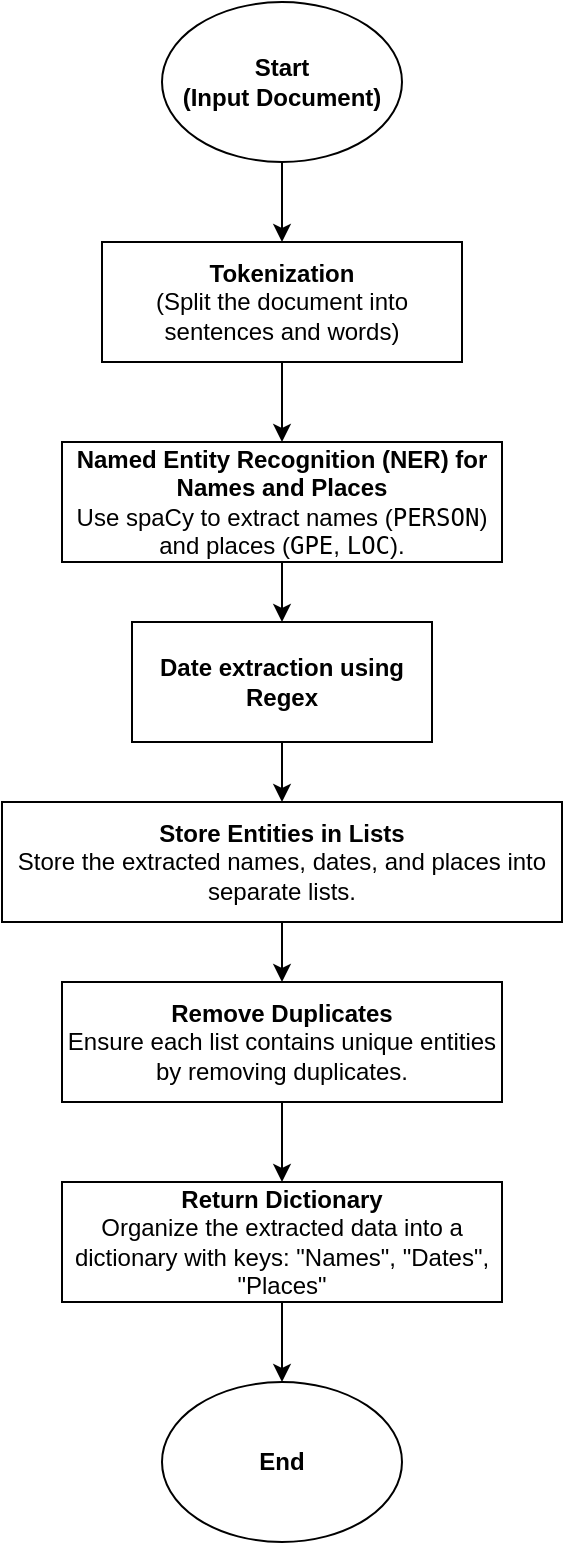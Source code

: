 <mxfile version="24.7.7">
  <diagram name="Page-1" id="Agj-WzSo00h-UkhBlXKr">
    <mxGraphModel dx="1050" dy="529" grid="1" gridSize="10" guides="1" tooltips="1" connect="1" arrows="1" fold="1" page="1" pageScale="1" pageWidth="850" pageHeight="1100" math="0" shadow="0">
      <root>
        <mxCell id="0" />
        <mxCell id="1" parent="0" />
        <mxCell id="Hnmb3VRct1zpT710P046-3" style="edgeStyle=orthogonalEdgeStyle;rounded=0;orthogonalLoop=1;jettySize=auto;html=1;exitX=0.5;exitY=1;exitDx=0;exitDy=0;entryX=0.5;entryY=0;entryDx=0;entryDy=0;" edge="1" parent="1" source="Hnmb3VRct1zpT710P046-1" target="Hnmb3VRct1zpT710P046-2">
          <mxGeometry relative="1" as="geometry" />
        </mxCell>
        <mxCell id="Hnmb3VRct1zpT710P046-1" value="&lt;b&gt;Start&lt;br&gt;(Input Document)&lt;/b&gt;" style="ellipse;whiteSpace=wrap;html=1;" vertex="1" parent="1">
          <mxGeometry x="350" y="40" width="120" height="80" as="geometry" />
        </mxCell>
        <mxCell id="Hnmb3VRct1zpT710P046-5" style="edgeStyle=orthogonalEdgeStyle;rounded=0;orthogonalLoop=1;jettySize=auto;html=1;exitX=0.5;exitY=1;exitDx=0;exitDy=0;entryX=0.5;entryY=0;entryDx=0;entryDy=0;" edge="1" parent="1" source="Hnmb3VRct1zpT710P046-2" target="Hnmb3VRct1zpT710P046-4">
          <mxGeometry relative="1" as="geometry" />
        </mxCell>
        <mxCell id="Hnmb3VRct1zpT710P046-2" value="&lt;b&gt;Tokenization&lt;/b&gt;&lt;br&gt;(Split the document into sentences and words)" style="rounded=0;whiteSpace=wrap;html=1;" vertex="1" parent="1">
          <mxGeometry x="320" y="160" width="180" height="60" as="geometry" />
        </mxCell>
        <mxCell id="Hnmb3VRct1zpT710P046-7" style="edgeStyle=orthogonalEdgeStyle;rounded=0;orthogonalLoop=1;jettySize=auto;html=1;exitX=0.5;exitY=1;exitDx=0;exitDy=0;entryX=0.5;entryY=0;entryDx=0;entryDy=0;" edge="1" parent="1" source="Hnmb3VRct1zpT710P046-4" target="Hnmb3VRct1zpT710P046-6">
          <mxGeometry relative="1" as="geometry" />
        </mxCell>
        <mxCell id="Hnmb3VRct1zpT710P046-4" value="&lt;b&gt;Named Entity Recognition (NER) for Names and Places&lt;br&gt;&lt;/b&gt;Use spaCy to extract names (&lt;code&gt;PERSON&lt;/code&gt;) and places (&lt;code&gt;GPE&lt;/code&gt;, &lt;code&gt;LOC&lt;/code&gt;).&lt;b&gt;&lt;/b&gt;" style="rounded=0;whiteSpace=wrap;html=1;" vertex="1" parent="1">
          <mxGeometry x="300" y="260" width="220" height="60" as="geometry" />
        </mxCell>
        <mxCell id="Hnmb3VRct1zpT710P046-9" style="edgeStyle=orthogonalEdgeStyle;rounded=0;orthogonalLoop=1;jettySize=auto;html=1;exitX=0.5;exitY=1;exitDx=0;exitDy=0;entryX=0.5;entryY=0;entryDx=0;entryDy=0;" edge="1" parent="1" source="Hnmb3VRct1zpT710P046-6" target="Hnmb3VRct1zpT710P046-8">
          <mxGeometry relative="1" as="geometry" />
        </mxCell>
        <mxCell id="Hnmb3VRct1zpT710P046-6" value="&lt;b&gt;Date extraction using Regex&lt;/b&gt;" style="rounded=0;whiteSpace=wrap;html=1;" vertex="1" parent="1">
          <mxGeometry x="335" y="350" width="150" height="60" as="geometry" />
        </mxCell>
        <mxCell id="Hnmb3VRct1zpT710P046-11" style="edgeStyle=orthogonalEdgeStyle;rounded=0;orthogonalLoop=1;jettySize=auto;html=1;exitX=0.5;exitY=1;exitDx=0;exitDy=0;entryX=0.5;entryY=0;entryDx=0;entryDy=0;" edge="1" parent="1" source="Hnmb3VRct1zpT710P046-8" target="Hnmb3VRct1zpT710P046-10">
          <mxGeometry relative="1" as="geometry" />
        </mxCell>
        <mxCell id="Hnmb3VRct1zpT710P046-8" value="&lt;b&gt;Store Entities in Lists&lt;br&gt;&lt;/b&gt;Store the extracted names, dates, and places into separate lists.&lt;b&gt;&lt;/b&gt;" style="rounded=0;whiteSpace=wrap;html=1;" vertex="1" parent="1">
          <mxGeometry x="270" y="440" width="280" height="60" as="geometry" />
        </mxCell>
        <mxCell id="Hnmb3VRct1zpT710P046-13" style="edgeStyle=orthogonalEdgeStyle;rounded=0;orthogonalLoop=1;jettySize=auto;html=1;exitX=0.5;exitY=1;exitDx=0;exitDy=0;entryX=0.5;entryY=0;entryDx=0;entryDy=0;" edge="1" parent="1" source="Hnmb3VRct1zpT710P046-10" target="Hnmb3VRct1zpT710P046-12">
          <mxGeometry relative="1" as="geometry" />
        </mxCell>
        <mxCell id="Hnmb3VRct1zpT710P046-10" value="&lt;b&gt;Remove Duplicates&lt;br&gt;&lt;/b&gt;Ensure each list contains unique entities by removing duplicates.&lt;b&gt;&lt;/b&gt;" style="rounded=0;whiteSpace=wrap;html=1;" vertex="1" parent="1">
          <mxGeometry x="300" y="530" width="220" height="60" as="geometry" />
        </mxCell>
        <mxCell id="Hnmb3VRct1zpT710P046-15" style="edgeStyle=orthogonalEdgeStyle;rounded=0;orthogonalLoop=1;jettySize=auto;html=1;exitX=0.5;exitY=1;exitDx=0;exitDy=0;entryX=0.5;entryY=0;entryDx=0;entryDy=0;" edge="1" parent="1" source="Hnmb3VRct1zpT710P046-12" target="Hnmb3VRct1zpT710P046-14">
          <mxGeometry relative="1" as="geometry" />
        </mxCell>
        <mxCell id="Hnmb3VRct1zpT710P046-12" value="&lt;b&gt;Return Dictionary&lt;br&gt;&lt;/b&gt;Organize the extracted data into a dictionary with keys: &quot;Names&quot;, &quot;Dates&quot;, &quot;Places&quot;&lt;b&gt;&lt;/b&gt;" style="rounded=0;whiteSpace=wrap;html=1;" vertex="1" parent="1">
          <mxGeometry x="300" y="630" width="220" height="60" as="geometry" />
        </mxCell>
        <mxCell id="Hnmb3VRct1zpT710P046-14" value="&lt;b&gt;End&lt;/b&gt;" style="ellipse;whiteSpace=wrap;html=1;" vertex="1" parent="1">
          <mxGeometry x="350" y="730" width="120" height="80" as="geometry" />
        </mxCell>
      </root>
    </mxGraphModel>
  </diagram>
</mxfile>
